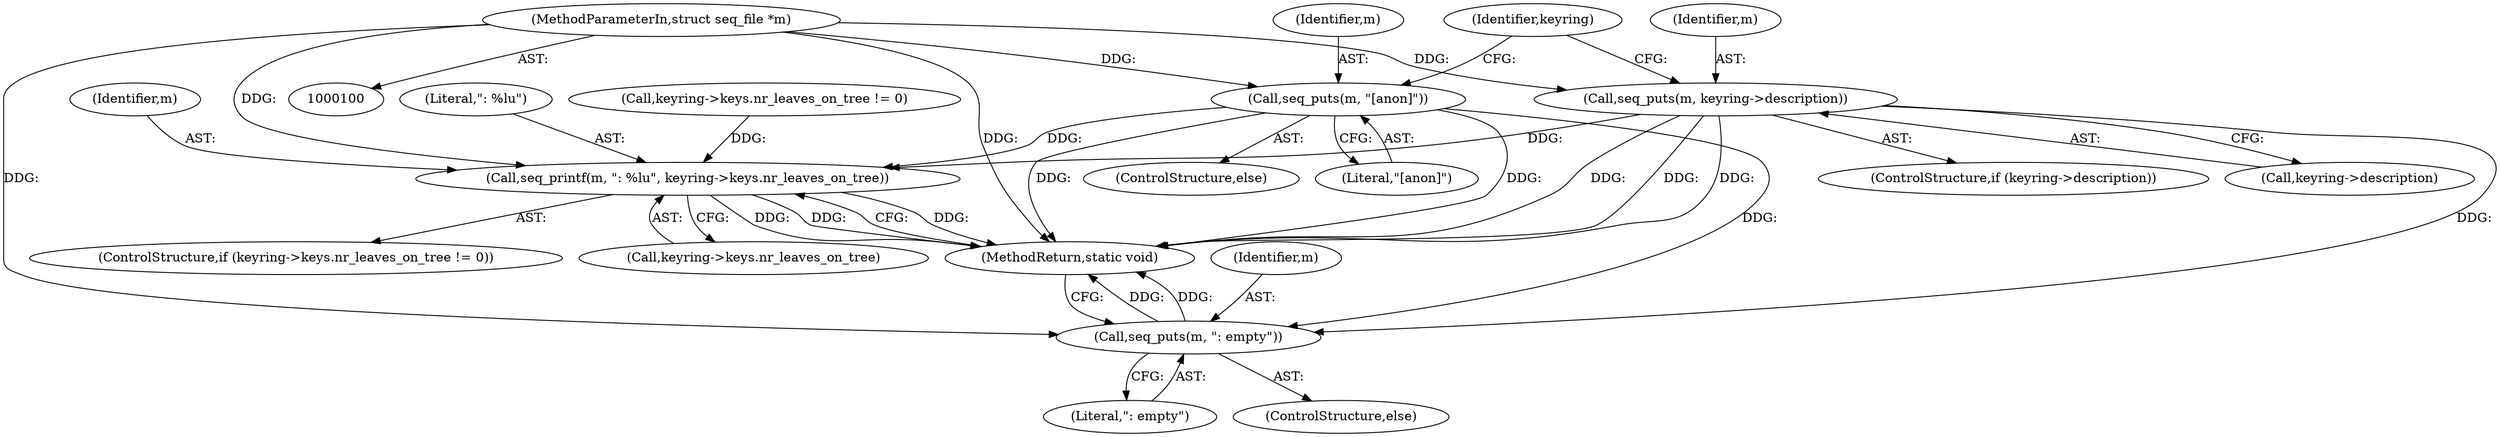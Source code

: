 digraph "0_linux_363b02dab09b3226f3bd1420dad9c72b79a42a76_10@pointer" {
"1000102" [label="(MethodParameterIn,struct seq_file *m)"];
"1000108" [label="(Call,seq_puts(m, keyring->description))"];
"1000129" [label="(Call,seq_printf(m, \": %lu\", keyring->keys.nr_leaves_on_tree))"];
"1000138" [label="(Call,seq_puts(m, \": empty\"))"];
"1000114" [label="(Call,seq_puts(m, \"[anon]\"))"];
"1000141" [label="(MethodReturn,static void)"];
"1000138" [label="(Call,seq_puts(m, \": empty\"))"];
"1000119" [label="(Identifier,keyring)"];
"1000140" [label="(Literal,\": empty\")"];
"1000110" [label="(Call,keyring->description)"];
"1000108" [label="(Call,seq_puts(m, keyring->description))"];
"1000115" [label="(Identifier,m)"];
"1000129" [label="(Call,seq_printf(m, \": %lu\", keyring->keys.nr_leaves_on_tree))"];
"1000113" [label="(ControlStructure,else)"];
"1000131" [label="(Literal,\": %lu\")"];
"1000104" [label="(ControlStructure,if (keyring->description))"];
"1000122" [label="(Call,keyring->keys.nr_leaves_on_tree != 0)"];
"1000102" [label="(MethodParameterIn,struct seq_file *m)"];
"1000132" [label="(Call,keyring->keys.nr_leaves_on_tree)"];
"1000116" [label="(Literal,\"[anon]\")"];
"1000139" [label="(Identifier,m)"];
"1000137" [label="(ControlStructure,else)"];
"1000114" [label="(Call,seq_puts(m, \"[anon]\"))"];
"1000130" [label="(Identifier,m)"];
"1000121" [label="(ControlStructure,if (keyring->keys.nr_leaves_on_tree != 0))"];
"1000109" [label="(Identifier,m)"];
"1000102" -> "1000100"  [label="AST: "];
"1000102" -> "1000141"  [label="DDG: "];
"1000102" -> "1000108"  [label="DDG: "];
"1000102" -> "1000114"  [label="DDG: "];
"1000102" -> "1000129"  [label="DDG: "];
"1000102" -> "1000138"  [label="DDG: "];
"1000108" -> "1000104"  [label="AST: "];
"1000108" -> "1000110"  [label="CFG: "];
"1000109" -> "1000108"  [label="AST: "];
"1000110" -> "1000108"  [label="AST: "];
"1000119" -> "1000108"  [label="CFG: "];
"1000108" -> "1000141"  [label="DDG: "];
"1000108" -> "1000141"  [label="DDG: "];
"1000108" -> "1000141"  [label="DDG: "];
"1000108" -> "1000129"  [label="DDG: "];
"1000108" -> "1000138"  [label="DDG: "];
"1000129" -> "1000121"  [label="AST: "];
"1000129" -> "1000132"  [label="CFG: "];
"1000130" -> "1000129"  [label="AST: "];
"1000131" -> "1000129"  [label="AST: "];
"1000132" -> "1000129"  [label="AST: "];
"1000141" -> "1000129"  [label="CFG: "];
"1000129" -> "1000141"  [label="DDG: "];
"1000129" -> "1000141"  [label="DDG: "];
"1000129" -> "1000141"  [label="DDG: "];
"1000114" -> "1000129"  [label="DDG: "];
"1000122" -> "1000129"  [label="DDG: "];
"1000138" -> "1000137"  [label="AST: "];
"1000138" -> "1000140"  [label="CFG: "];
"1000139" -> "1000138"  [label="AST: "];
"1000140" -> "1000138"  [label="AST: "];
"1000141" -> "1000138"  [label="CFG: "];
"1000138" -> "1000141"  [label="DDG: "];
"1000138" -> "1000141"  [label="DDG: "];
"1000114" -> "1000138"  [label="DDG: "];
"1000114" -> "1000113"  [label="AST: "];
"1000114" -> "1000116"  [label="CFG: "];
"1000115" -> "1000114"  [label="AST: "];
"1000116" -> "1000114"  [label="AST: "];
"1000119" -> "1000114"  [label="CFG: "];
"1000114" -> "1000141"  [label="DDG: "];
"1000114" -> "1000141"  [label="DDG: "];
}
